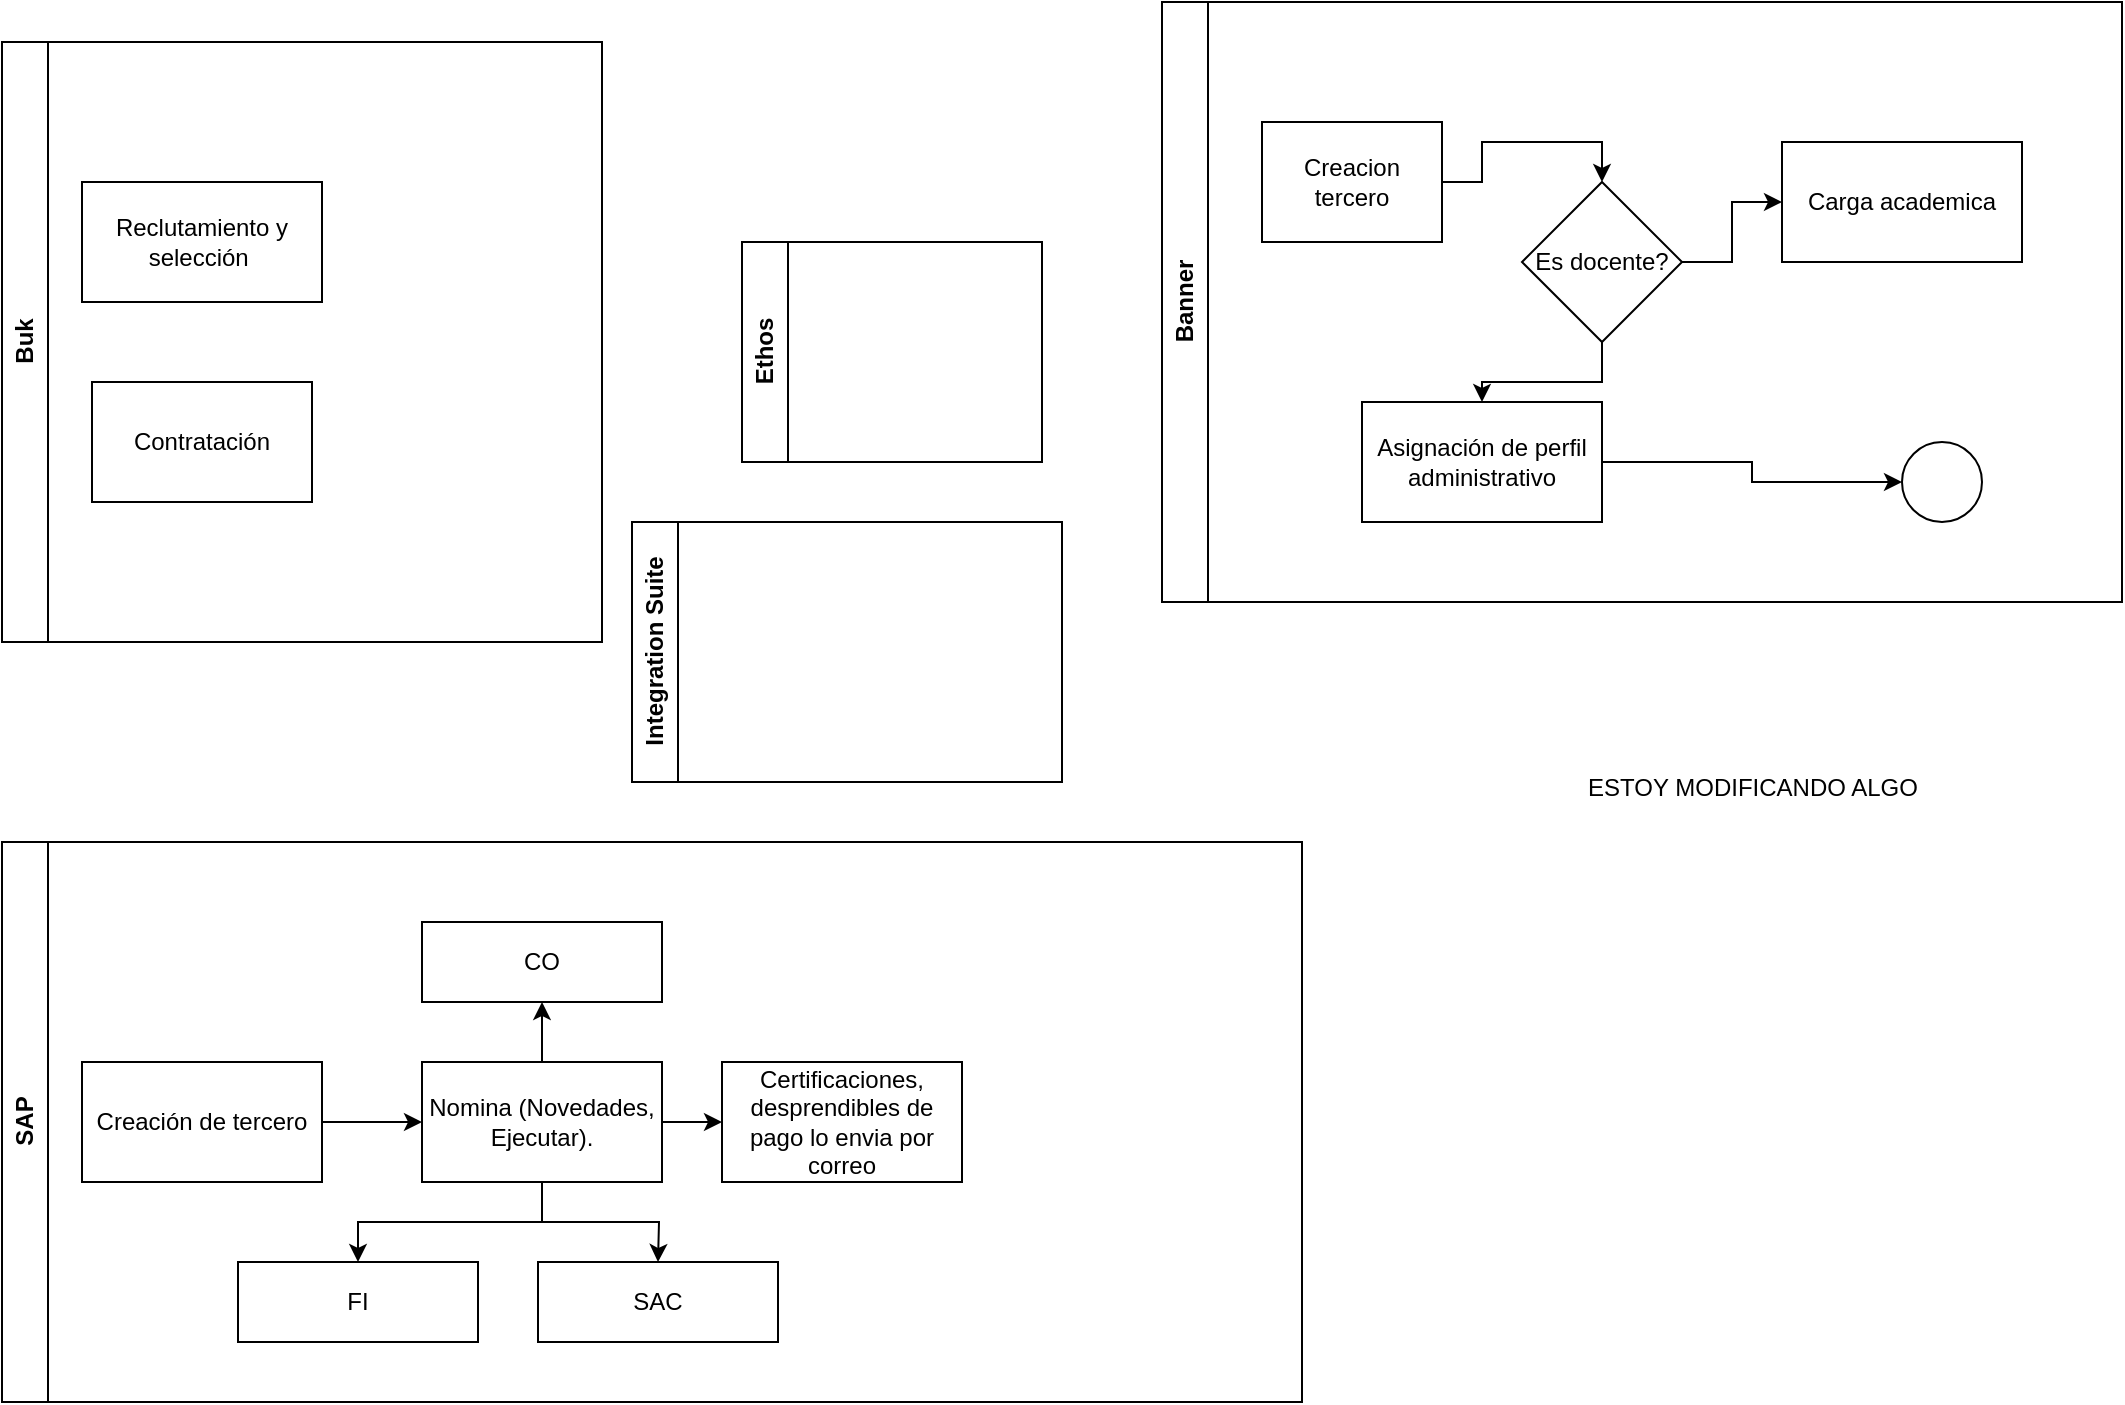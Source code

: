 <mxfile version="24.7.6">
  <diagram name="Página-1" id="WqRfwGAofF8YAWmvphPU">
    <mxGraphModel dx="3174" dy="1015" grid="1" gridSize="10" guides="1" tooltips="1" connect="1" arrows="1" fold="1" page="1" pageScale="1" pageWidth="690" pageHeight="980" math="0" shadow="0">
      <root>
        <mxCell id="0" />
        <mxCell id="1" parent="0" />
        <mxCell id="BLYrGR7m7Sxf-P3qZOmU-3" value="Buk" style="swimlane;horizontal=0;whiteSpace=wrap;html=1;" parent="1" vertex="1">
          <mxGeometry x="30" y="60" width="300" height="300" as="geometry" />
        </mxCell>
        <mxCell id="BLYrGR7m7Sxf-P3qZOmU-1" value="Reclutamiento y selección&amp;nbsp;" style="rounded=0;whiteSpace=wrap;html=1;" parent="BLYrGR7m7Sxf-P3qZOmU-3" vertex="1">
          <mxGeometry x="40" y="70" width="120" height="60" as="geometry" />
        </mxCell>
        <mxCell id="BLYrGR7m7Sxf-P3qZOmU-16" value="Contratación" style="rounded=0;whiteSpace=wrap;html=1;" parent="BLYrGR7m7Sxf-P3qZOmU-3" vertex="1">
          <mxGeometry x="45" y="170" width="110" height="60" as="geometry" />
        </mxCell>
        <mxCell id="BLYrGR7m7Sxf-P3qZOmU-18" value="Banner" style="swimlane;horizontal=0;whiteSpace=wrap;html=1;" parent="1" vertex="1">
          <mxGeometry x="610" y="40" width="480" height="300" as="geometry" />
        </mxCell>
        <mxCell id="BLYrGR7m7Sxf-P3qZOmU-21" value="" style="ellipse;whiteSpace=wrap;html=1;aspect=fixed;" parent="BLYrGR7m7Sxf-P3qZOmU-18" vertex="1">
          <mxGeometry x="370" y="220" width="40" height="40" as="geometry" />
        </mxCell>
        <mxCell id="BLYrGR7m7Sxf-P3qZOmU-8" value="Carga academica" style="rounded=0;whiteSpace=wrap;html=1;" parent="BLYrGR7m7Sxf-P3qZOmU-18" vertex="1">
          <mxGeometry x="310" y="70" width="120" height="60" as="geometry" />
        </mxCell>
        <mxCell id="BLYrGR7m7Sxf-P3qZOmU-5" value="Creacion tercero" style="rounded=0;whiteSpace=wrap;html=1;" parent="BLYrGR7m7Sxf-P3qZOmU-18" vertex="1">
          <mxGeometry x="50" y="60" width="90" height="60" as="geometry" />
        </mxCell>
        <mxCell id="BLYrGR7m7Sxf-P3qZOmU-10" value="Es docente?" style="rhombus;whiteSpace=wrap;html=1;" parent="BLYrGR7m7Sxf-P3qZOmU-18" vertex="1">
          <mxGeometry x="180" y="90" width="80" height="80" as="geometry" />
        </mxCell>
        <mxCell id="BLYrGR7m7Sxf-P3qZOmU-12" style="edgeStyle=orthogonalEdgeStyle;rounded=0;orthogonalLoop=1;jettySize=auto;html=1;entryX=0;entryY=0.5;entryDx=0;entryDy=0;" parent="BLYrGR7m7Sxf-P3qZOmU-18" source="BLYrGR7m7Sxf-P3qZOmU-10" target="BLYrGR7m7Sxf-P3qZOmU-8" edge="1">
          <mxGeometry relative="1" as="geometry" />
        </mxCell>
        <mxCell id="BLYrGR7m7Sxf-P3qZOmU-14" value="Asignación de perfil administrativo" style="rounded=0;whiteSpace=wrap;html=1;" parent="BLYrGR7m7Sxf-P3qZOmU-18" vertex="1">
          <mxGeometry x="100" y="200" width="120" height="60" as="geometry" />
        </mxCell>
        <mxCell id="BLYrGR7m7Sxf-P3qZOmU-19" style="edgeStyle=orthogonalEdgeStyle;rounded=0;orthogonalLoop=1;jettySize=auto;html=1;entryX=0;entryY=0.5;entryDx=0;entryDy=0;" parent="BLYrGR7m7Sxf-P3qZOmU-18" source="BLYrGR7m7Sxf-P3qZOmU-14" target="BLYrGR7m7Sxf-P3qZOmU-21" edge="1">
          <mxGeometry relative="1" as="geometry">
            <mxPoint x="80" y="300" as="targetPoint" />
          </mxGeometry>
        </mxCell>
        <mxCell id="BLYrGR7m7Sxf-P3qZOmU-13" style="edgeStyle=orthogonalEdgeStyle;rounded=0;orthogonalLoop=1;jettySize=auto;html=1;entryX=0.5;entryY=0;entryDx=0;entryDy=0;" parent="BLYrGR7m7Sxf-P3qZOmU-18" source="BLYrGR7m7Sxf-P3qZOmU-10" target="BLYrGR7m7Sxf-P3qZOmU-14" edge="1">
          <mxGeometry relative="1" as="geometry">
            <mxPoint x="-20" y="240" as="targetPoint" />
          </mxGeometry>
        </mxCell>
        <mxCell id="BLYrGR7m7Sxf-P3qZOmU-7" style="edgeStyle=orthogonalEdgeStyle;rounded=0;orthogonalLoop=1;jettySize=auto;html=1;entryX=0.5;entryY=0;entryDx=0;entryDy=0;" parent="BLYrGR7m7Sxf-P3qZOmU-18" source="BLYrGR7m7Sxf-P3qZOmU-5" target="BLYrGR7m7Sxf-P3qZOmU-10" edge="1">
          <mxGeometry relative="1" as="geometry">
            <mxPoint x="-60" y="120" as="targetPoint" />
          </mxGeometry>
        </mxCell>
        <mxCell id="BLYrGR7m7Sxf-P3qZOmU-23" value="SAP" style="swimlane;horizontal=0;whiteSpace=wrap;html=1;" parent="1" vertex="1">
          <mxGeometry x="30" y="460" width="650" height="280" as="geometry" />
        </mxCell>
        <mxCell id="BLYrGR7m7Sxf-P3qZOmU-6" value="Creación de tercero" style="rounded=0;whiteSpace=wrap;html=1;" parent="BLYrGR7m7Sxf-P3qZOmU-23" vertex="1">
          <mxGeometry x="40" y="110" width="120" height="60" as="geometry" />
        </mxCell>
        <mxCell id="BLYrGR7m7Sxf-P3qZOmU-26" value="Certificaciones, desprendibles de pago lo envia por correo" style="whiteSpace=wrap;html=1;rounded=0;" parent="BLYrGR7m7Sxf-P3qZOmU-23" vertex="1">
          <mxGeometry x="360" y="110" width="120" height="60" as="geometry" />
        </mxCell>
        <mxCell id="BLYrGR7m7Sxf-P3qZOmU-29" style="edgeStyle=orthogonalEdgeStyle;rounded=0;orthogonalLoop=1;jettySize=auto;html=1;entryX=0.5;entryY=0;entryDx=0;entryDy=0;" parent="BLYrGR7m7Sxf-P3qZOmU-23" source="BLYrGR7m7Sxf-P3qZOmU-25" target="BLYrGR7m7Sxf-P3qZOmU-30" edge="1">
          <mxGeometry relative="1" as="geometry">
            <mxPoint x="270" y="220" as="targetPoint" />
          </mxGeometry>
        </mxCell>
        <mxCell id="BLYrGR7m7Sxf-P3qZOmU-33" style="edgeStyle=orthogonalEdgeStyle;rounded=0;orthogonalLoop=1;jettySize=auto;html=1;" parent="BLYrGR7m7Sxf-P3qZOmU-23" source="BLYrGR7m7Sxf-P3qZOmU-25" edge="1">
          <mxGeometry relative="1" as="geometry">
            <mxPoint x="328" y="210" as="targetPoint" />
          </mxGeometry>
        </mxCell>
        <mxCell id="BLYrGR7m7Sxf-P3qZOmU-25" value="Nomina (Novedades, Ejecutar)." style="rounded=0;whiteSpace=wrap;html=1;" parent="BLYrGR7m7Sxf-P3qZOmU-23" vertex="1">
          <mxGeometry x="210" y="110" width="120" height="60" as="geometry" />
        </mxCell>
        <mxCell id="BLYrGR7m7Sxf-P3qZOmU-24" style="edgeStyle=orthogonalEdgeStyle;rounded=0;orthogonalLoop=1;jettySize=auto;html=1;" parent="BLYrGR7m7Sxf-P3qZOmU-23" source="BLYrGR7m7Sxf-P3qZOmU-6" target="BLYrGR7m7Sxf-P3qZOmU-25" edge="1">
          <mxGeometry relative="1" as="geometry">
            <mxPoint x="300" y="140" as="targetPoint" />
          </mxGeometry>
        </mxCell>
        <mxCell id="BLYrGR7m7Sxf-P3qZOmU-27" value="" style="edgeStyle=orthogonalEdgeStyle;rounded=0;orthogonalLoop=1;jettySize=auto;html=1;" parent="BLYrGR7m7Sxf-P3qZOmU-23" source="BLYrGR7m7Sxf-P3qZOmU-25" target="BLYrGR7m7Sxf-P3qZOmU-26" edge="1">
          <mxGeometry relative="1" as="geometry" />
        </mxCell>
        <mxCell id="BLYrGR7m7Sxf-P3qZOmU-30" value="FI" style="rounded=0;whiteSpace=wrap;html=1;" parent="BLYrGR7m7Sxf-P3qZOmU-23" vertex="1">
          <mxGeometry x="118" y="210" width="120" height="40" as="geometry" />
        </mxCell>
        <mxCell id="BLYrGR7m7Sxf-P3qZOmU-32" value="CO" style="rounded=0;whiteSpace=wrap;html=1;" parent="BLYrGR7m7Sxf-P3qZOmU-23" vertex="1">
          <mxGeometry x="210" y="40" width="120" height="40" as="geometry" />
        </mxCell>
        <mxCell id="BLYrGR7m7Sxf-P3qZOmU-31" style="edgeStyle=orthogonalEdgeStyle;rounded=0;orthogonalLoop=1;jettySize=auto;html=1;" parent="BLYrGR7m7Sxf-P3qZOmU-23" source="BLYrGR7m7Sxf-P3qZOmU-25" target="BLYrGR7m7Sxf-P3qZOmU-32" edge="1">
          <mxGeometry relative="1" as="geometry">
            <mxPoint x="270" y="70" as="targetPoint" />
          </mxGeometry>
        </mxCell>
        <mxCell id="BLYrGR7m7Sxf-P3qZOmU-34" value="SAC" style="rounded=0;whiteSpace=wrap;html=1;" parent="BLYrGR7m7Sxf-P3qZOmU-23" vertex="1">
          <mxGeometry x="268" y="210" width="120" height="40" as="geometry" />
        </mxCell>
        <mxCell id="BLYrGR7m7Sxf-P3qZOmU-36" value="Integration Suite" style="swimlane;horizontal=0;whiteSpace=wrap;html=1;" parent="1" vertex="1">
          <mxGeometry x="345" y="300" width="215" height="130" as="geometry" />
        </mxCell>
        <mxCell id="BLYrGR7m7Sxf-P3qZOmU-37" value="Ethos" style="swimlane;horizontal=0;whiteSpace=wrap;html=1;" parent="1" vertex="1">
          <mxGeometry x="400" y="160" width="150" height="110" as="geometry" />
        </mxCell>
        <mxCell id="XQMTnjZXceGLMMIZY0az-1" value="ESTOY MODIFICANDO ALGO&lt;div&gt;&lt;br&gt;&lt;/div&gt;" style="text;html=1;align=center;verticalAlign=middle;resizable=0;points=[];autosize=1;strokeColor=none;fillColor=none;" parent="1" vertex="1">
          <mxGeometry x="810" y="420" width="190" height="40" as="geometry" />
        </mxCell>
      </root>
    </mxGraphModel>
  </diagram>
</mxfile>
